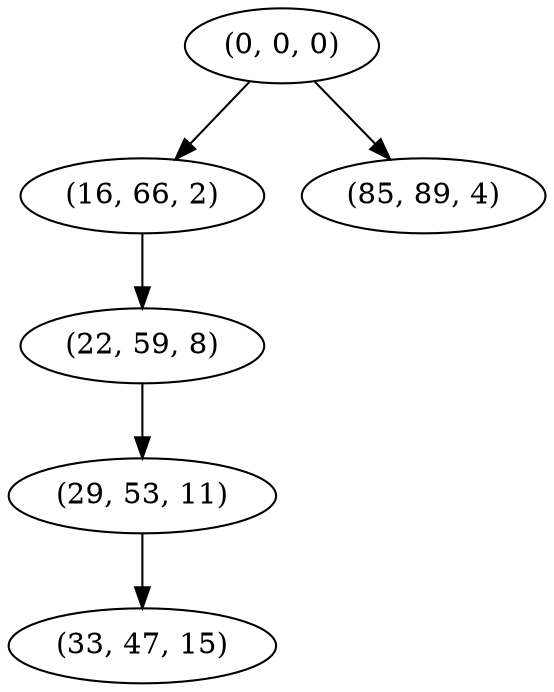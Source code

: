 digraph tree {
    "(0, 0, 0)";
    "(16, 66, 2)";
    "(22, 59, 8)";
    "(29, 53, 11)";
    "(33, 47, 15)";
    "(85, 89, 4)";
    "(0, 0, 0)" -> "(16, 66, 2)";
    "(0, 0, 0)" -> "(85, 89, 4)";
    "(16, 66, 2)" -> "(22, 59, 8)";
    "(22, 59, 8)" -> "(29, 53, 11)";
    "(29, 53, 11)" -> "(33, 47, 15)";
}
